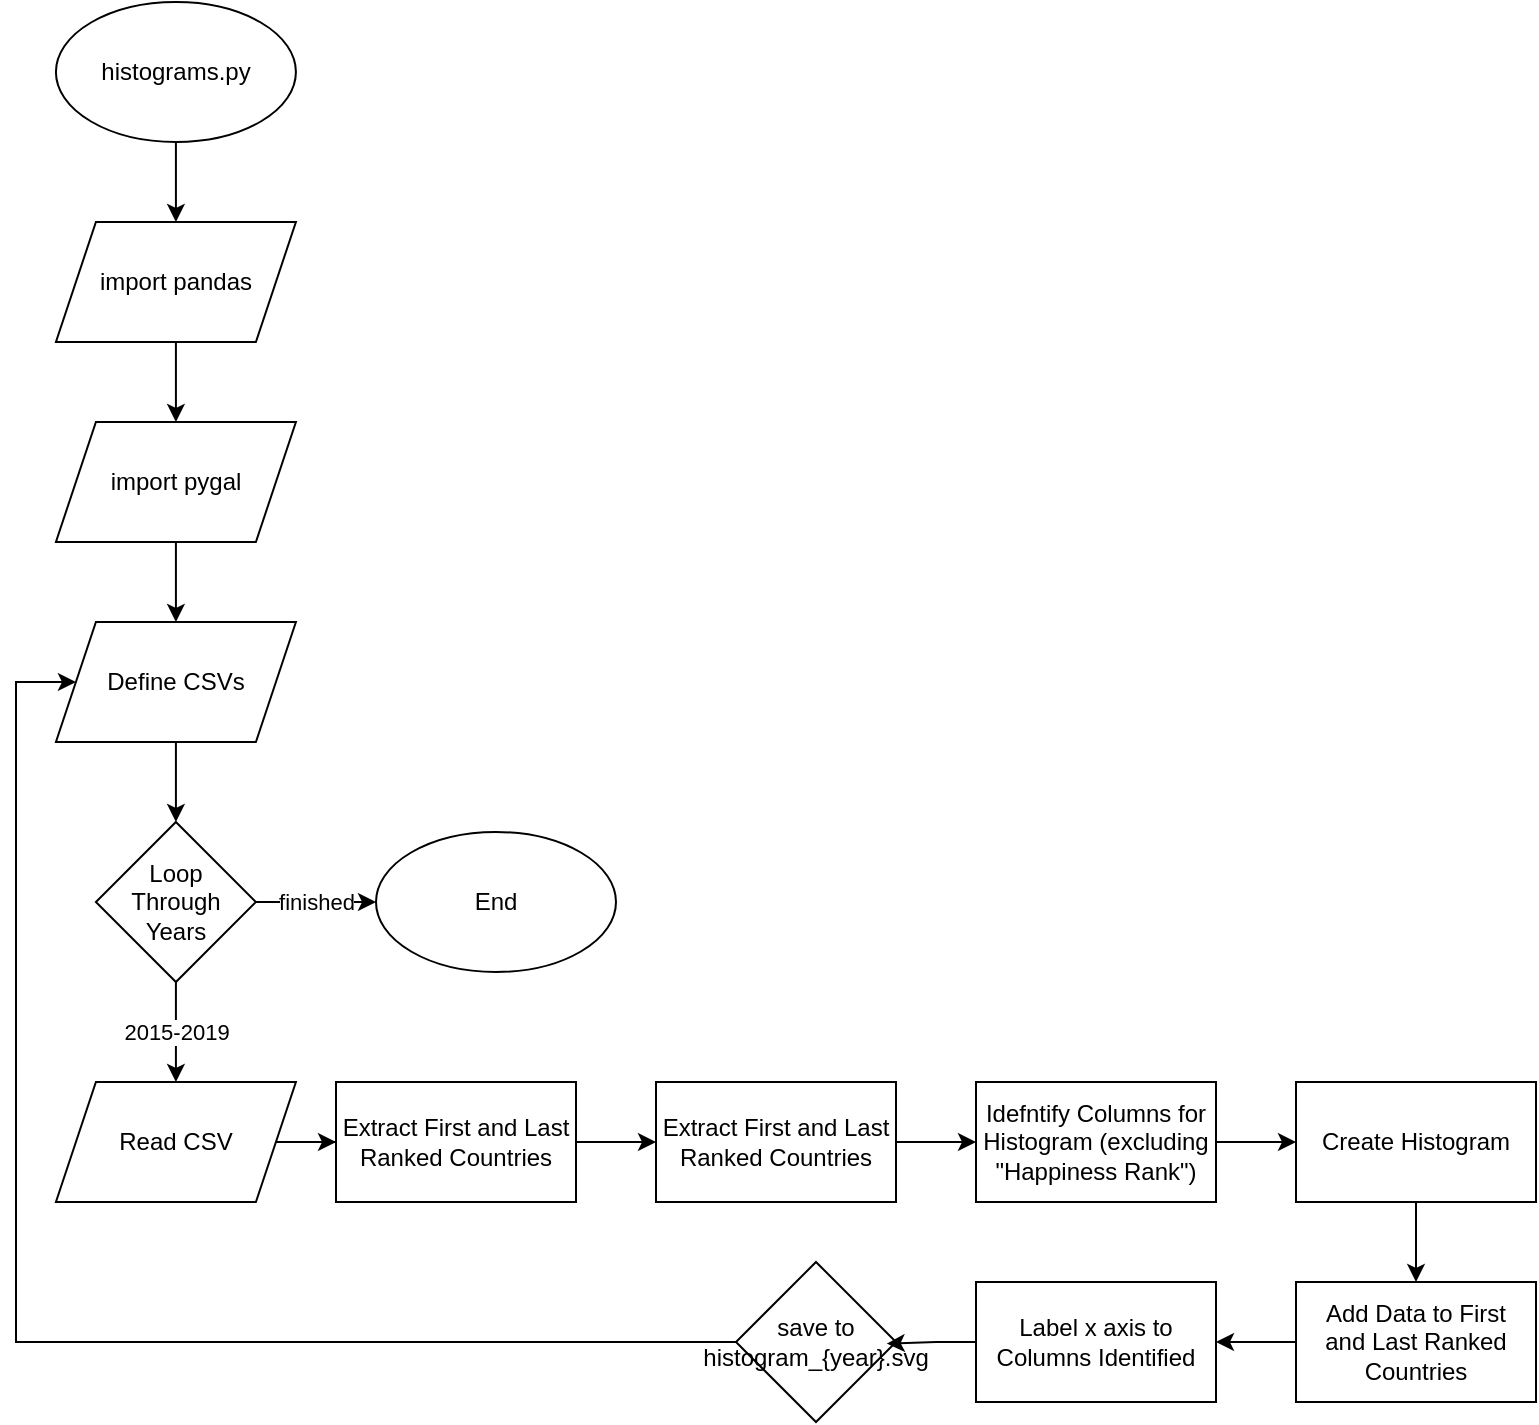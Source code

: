 <mxfile version="26.1.0">
  <diagram id="C5RBs43oDa-KdzZeNtuy" name="Page-1">
    <mxGraphModel grid="1" page="1" gridSize="10" guides="1" tooltips="1" connect="1" arrows="1" fold="1" pageScale="1" pageWidth="827" pageHeight="1169" math="0" shadow="0">
      <root>
        <mxCell id="WIyWlLk6GJQsqaUBKTNV-0" />
        <mxCell id="WIyWlLk6GJQsqaUBKTNV-1" parent="WIyWlLk6GJQsqaUBKTNV-0" />
        <mxCell id="iXmqzpFQKqinNQqxrl1--34" style="edgeStyle=orthogonalEdgeStyle;rounded=0;orthogonalLoop=1;jettySize=auto;html=1;" edge="1" parent="WIyWlLk6GJQsqaUBKTNV-1" source="iXmqzpFQKqinNQqxrl1--1" target="iXmqzpFQKqinNQqxrl1--32">
          <mxGeometry relative="1" as="geometry" />
        </mxCell>
        <mxCell id="iXmqzpFQKqinNQqxrl1--1" value="&lt;p&gt;histograms.py&lt;/p&gt;" style="ellipse;whiteSpace=wrap;html=1;" vertex="1" parent="WIyWlLk6GJQsqaUBKTNV-1">
          <mxGeometry x="39.96" y="10" width="120" height="70" as="geometry" />
        </mxCell>
        <mxCell id="iXmqzpFQKqinNQqxrl1--26" style="edgeStyle=orthogonalEdgeStyle;rounded=0;orthogonalLoop=1;jettySize=auto;html=1;entryX=0.5;entryY=0;entryDx=0;entryDy=0;" edge="1" parent="WIyWlLk6GJQsqaUBKTNV-1" source="iXmqzpFQKqinNQqxrl1--2" target="iXmqzpFQKqinNQqxrl1--25">
          <mxGeometry relative="1" as="geometry" />
        </mxCell>
        <mxCell id="iXmqzpFQKqinNQqxrl1--2" value="import pygal" style="shape=parallelogram;perimeter=parallelogramPerimeter;whiteSpace=wrap;html=1;fixedSize=1;" vertex="1" parent="WIyWlLk6GJQsqaUBKTNV-1">
          <mxGeometry x="39.96" y="220" width="120" height="60" as="geometry" />
        </mxCell>
        <mxCell id="wzVWu2LCXRriYMG0dlIS-0" value="2015-2019" style="edgeStyle=orthogonalEdgeStyle;rounded=0;orthogonalLoop=1;jettySize=auto;html=1;entryX=0.5;entryY=0;entryDx=0;entryDy=0;" edge="1" parent="WIyWlLk6GJQsqaUBKTNV-1" source="iXmqzpFQKqinNQqxrl1--10" target="dp1R0ACXllTNSjMuJvRC-0">
          <mxGeometry relative="1" as="geometry">
            <mxPoint x="99.96" y="540" as="targetPoint" />
          </mxGeometry>
        </mxCell>
        <mxCell id="wzVWu2LCXRriYMG0dlIS-17" value="finished" style="edgeStyle=orthogonalEdgeStyle;rounded=0;orthogonalLoop=1;jettySize=auto;html=1;entryX=0;entryY=0.5;entryDx=0;entryDy=0;" edge="1" parent="WIyWlLk6GJQsqaUBKTNV-1" source="iXmqzpFQKqinNQqxrl1--10" target="wzVWu2LCXRriYMG0dlIS-16">
          <mxGeometry relative="1" as="geometry" />
        </mxCell>
        <mxCell id="iXmqzpFQKqinNQqxrl1--10" value="Loop&lt;div&gt;Through&lt;br&gt;Years&lt;/div&gt;" style="rhombus;whiteSpace=wrap;html=1;" vertex="1" parent="WIyWlLk6GJQsqaUBKTNV-1">
          <mxGeometry x="59.96" y="420" width="80" height="80" as="geometry" />
        </mxCell>
        <mxCell id="iXmqzpFQKqinNQqxrl1--30" style="edgeStyle=orthogonalEdgeStyle;rounded=0;orthogonalLoop=1;jettySize=auto;html=1;entryX=0.5;entryY=0;entryDx=0;entryDy=0;" edge="1" parent="WIyWlLk6GJQsqaUBKTNV-1" source="iXmqzpFQKqinNQqxrl1--25" target="iXmqzpFQKqinNQqxrl1--10">
          <mxGeometry relative="1" as="geometry" />
        </mxCell>
        <mxCell id="iXmqzpFQKqinNQqxrl1--25" value="Define CSVs" style="shape=parallelogram;perimeter=parallelogramPerimeter;whiteSpace=wrap;html=1;fixedSize=1;" vertex="1" parent="WIyWlLk6GJQsqaUBKTNV-1">
          <mxGeometry x="39.96" y="320" width="120" height="60" as="geometry" />
        </mxCell>
        <mxCell id="iXmqzpFQKqinNQqxrl1--33" style="edgeStyle=orthogonalEdgeStyle;rounded=0;orthogonalLoop=1;jettySize=auto;html=1;entryX=0.5;entryY=0;entryDx=0;entryDy=0;" edge="1" parent="WIyWlLk6GJQsqaUBKTNV-1" source="iXmqzpFQKqinNQqxrl1--32" target="iXmqzpFQKqinNQqxrl1--2">
          <mxGeometry relative="1" as="geometry" />
        </mxCell>
        <mxCell id="iXmqzpFQKqinNQqxrl1--32" value="&lt;font face=&quot;Helvetica&quot;&gt;import pandas&lt;/font&gt;" style="shape=parallelogram;perimeter=parallelogramPerimeter;whiteSpace=wrap;html=1;fixedSize=1;" vertex="1" parent="WIyWlLk6GJQsqaUBKTNV-1">
          <mxGeometry x="39.96" y="120" width="120" height="60" as="geometry" />
        </mxCell>
        <mxCell id="wzVWu2LCXRriYMG0dlIS-4" style="edgeStyle=orthogonalEdgeStyle;rounded=0;orthogonalLoop=1;jettySize=auto;html=1;" edge="1" parent="WIyWlLk6GJQsqaUBKTNV-1" source="iXmqzpFQKqinNQqxrl1--83" target="wzVWu2LCXRriYMG0dlIS-3">
          <mxGeometry relative="1" as="geometry" />
        </mxCell>
        <mxCell id="iXmqzpFQKqinNQqxrl1--83" value="Extract First and Last&lt;div&gt;Ranked&amp;nbsp;&lt;span style=&quot;color: rgba(0, 0, 0, 0); font-family: monospace; font-size: 0px; text-align: start; text-wrap-mode: nowrap; background-color: transparent;&quot;&gt;%3CmxGraphModel%3E%3Croot%3E%3CmxCell%20id%3D%220%22%2F%3E%3CmxCell%20id%3D%221%22%20parent%3D%220%22%2F%3E%3CmxCell%20id%3D%222%22%20value%3D%22Loop%26lt%3Bdiv%26gt%3Buntil%202019%26lt%3B%2Fdiv%26gt%3B%22%20style%3D%22rhombus%3BwhiteSpace%3Dwrap%3Bhtml%3D1%3B%22%20vertex%3D%221%22%20parent%3D%221%22%3E%3CmxGeometry%20x%3D%22360%22%20y%3D%22400%22%20width%3D%2280%22%20height%3D%2280%22%20as%3D%22geometry%22%2F%3E%3C%2FmxCell%3E%3C%2Froot%3E%3C%2FmxGraphModel%3E&lt;/span&gt;&lt;span style=&quot;background-color: transparent; color: light-dark(rgb(0, 0, 0), rgb(255, 255, 255));&quot;&gt;Countries&lt;/span&gt;&lt;/div&gt;" style="rounded=0;whiteSpace=wrap;html=1;" vertex="1" parent="WIyWlLk6GJQsqaUBKTNV-1">
          <mxGeometry x="180" y="550" width="120" height="60" as="geometry" />
        </mxCell>
        <mxCell id="wzVWu2LCXRriYMG0dlIS-6" style="edgeStyle=orthogonalEdgeStyle;rounded=0;orthogonalLoop=1;jettySize=auto;html=1;" edge="1" parent="WIyWlLk6GJQsqaUBKTNV-1" source="wzVWu2LCXRriYMG0dlIS-3" target="wzVWu2LCXRriYMG0dlIS-5">
          <mxGeometry relative="1" as="geometry" />
        </mxCell>
        <mxCell id="wzVWu2LCXRriYMG0dlIS-3" value="Extract First and Last&lt;div&gt;Ranked&amp;nbsp;&lt;span style=&quot;color: rgba(0, 0, 0, 0); font-family: monospace; font-size: 0px; text-align: start; text-wrap-mode: nowrap; background-color: transparent;&quot;&gt;%3CmxGraphModel%3E%3Croot%3E%3CmxCell%20id%3D%220%22%2F%3E%3CmxCell%20id%3D%221%22%20parent%3D%220%22%2F%3E%3CmxCell%20id%3D%222%22%20value%3D%22Loop%26lt%3Bdiv%26gt%3Buntil%202019%26lt%3B%2Fdiv%26gt%3B%22%20style%3D%22rhombus%3BwhiteSpace%3Dwrap%3Bhtml%3D1%3B%22%20vertex%3D%221%22%20parent%3D%221%22%3E%3CmxGeometry%20x%3D%22360%22%20y%3D%22400%22%20width%3D%2280%22%20height%3D%2280%22%20as%3D%22geometry%22%2F%3E%3C%2FmxCell%3E%3C%2Froot%3E%3C%2FmxGraphModel%3E&lt;/span&gt;&lt;span style=&quot;background-color: transparent; color: light-dark(rgb(0, 0, 0), rgb(255, 255, 255));&quot;&gt;Countries&lt;/span&gt;&lt;/div&gt;" style="rounded=0;whiteSpace=wrap;html=1;" vertex="1" parent="WIyWlLk6GJQsqaUBKTNV-1">
          <mxGeometry x="340" y="550" width="120" height="60" as="geometry" />
        </mxCell>
        <mxCell id="wzVWu2LCXRriYMG0dlIS-18" style="edgeStyle=orthogonalEdgeStyle;rounded=0;orthogonalLoop=1;jettySize=auto;html=1;entryX=0;entryY=0.5;entryDx=0;entryDy=0;" edge="1" parent="WIyWlLk6GJQsqaUBKTNV-1" source="wzVWu2LCXRriYMG0dlIS-5" target="wzVWu2LCXRriYMG0dlIS-7">
          <mxGeometry relative="1" as="geometry" />
        </mxCell>
        <mxCell id="wzVWu2LCXRriYMG0dlIS-5" value="Idefntify Columns for&lt;div&gt;Histogram&amp;nbsp;&lt;span style=&quot;background-color: transparent; color: light-dark(rgb(0, 0, 0), rgb(255, 255, 255));&quot;&gt;(excluding &quot;Happiness Rank&quot;)&lt;/span&gt;&lt;/div&gt;" style="rounded=0;whiteSpace=wrap;html=1;" vertex="1" parent="WIyWlLk6GJQsqaUBKTNV-1">
          <mxGeometry x="500" y="550" width="120" height="60" as="geometry" />
        </mxCell>
        <mxCell id="wzVWu2LCXRriYMG0dlIS-10" style="edgeStyle=orthogonalEdgeStyle;rounded=0;orthogonalLoop=1;jettySize=auto;html=1;" edge="1" parent="WIyWlLk6GJQsqaUBKTNV-1" source="wzVWu2LCXRriYMG0dlIS-7" target="wzVWu2LCXRriYMG0dlIS-9">
          <mxGeometry relative="1" as="geometry" />
        </mxCell>
        <mxCell id="wzVWu2LCXRriYMG0dlIS-7" value="Create Histogram" style="rounded=0;whiteSpace=wrap;html=1;" vertex="1" parent="WIyWlLk6GJQsqaUBKTNV-1">
          <mxGeometry x="660" y="550" width="120" height="60" as="geometry" />
        </mxCell>
        <mxCell id="wzVWu2LCXRriYMG0dlIS-12" style="edgeStyle=orthogonalEdgeStyle;rounded=0;orthogonalLoop=1;jettySize=auto;html=1;" edge="1" parent="WIyWlLk6GJQsqaUBKTNV-1" source="wzVWu2LCXRriYMG0dlIS-9" target="wzVWu2LCXRriYMG0dlIS-11">
          <mxGeometry relative="1" as="geometry" />
        </mxCell>
        <mxCell id="wzVWu2LCXRriYMG0dlIS-9" value="Add Data to First&lt;div&gt;and Last Ranked&lt;/div&gt;&lt;div&gt;Countries&lt;/div&gt;" style="rounded=0;whiteSpace=wrap;html=1;" vertex="1" parent="WIyWlLk6GJQsqaUBKTNV-1">
          <mxGeometry x="660" y="650" width="120" height="60" as="geometry" />
        </mxCell>
        <mxCell id="wzVWu2LCXRriYMG0dlIS-11" value="Label x axis to&lt;div&gt;Columns Identified&lt;/div&gt;" style="rounded=0;whiteSpace=wrap;html=1;" vertex="1" parent="WIyWlLk6GJQsqaUBKTNV-1">
          <mxGeometry x="500" y="650" width="120" height="60" as="geometry" />
        </mxCell>
        <mxCell id="wzVWu2LCXRriYMG0dlIS-20" style="edgeStyle=orthogonalEdgeStyle;rounded=0;orthogonalLoop=1;jettySize=auto;html=1;entryX=0;entryY=0.5;entryDx=0;entryDy=0;" edge="1" parent="WIyWlLk6GJQsqaUBKTNV-1" source="wzVWu2LCXRriYMG0dlIS-13" target="iXmqzpFQKqinNQqxrl1--25">
          <mxGeometry relative="1" as="geometry">
            <Array as="points">
              <mxPoint x="20" y="680" />
              <mxPoint x="20" y="350" />
            </Array>
          </mxGeometry>
        </mxCell>
        <mxCell id="wzVWu2LCXRriYMG0dlIS-13" value="save to&lt;div&gt;histogram_{year}.svg&lt;/div&gt;" style="rhombus;whiteSpace=wrap;html=1;" vertex="1" parent="WIyWlLk6GJQsqaUBKTNV-1">
          <mxGeometry x="380" y="640" width="80" height="80" as="geometry" />
        </mxCell>
        <mxCell id="wzVWu2LCXRriYMG0dlIS-16" value="&lt;p&gt;End&lt;/p&gt;" style="ellipse;whiteSpace=wrap;html=1;" vertex="1" parent="WIyWlLk6GJQsqaUBKTNV-1">
          <mxGeometry x="200" y="425" width="120" height="70" as="geometry" />
        </mxCell>
        <mxCell id="wzVWu2LCXRriYMG0dlIS-19" style="edgeStyle=orthogonalEdgeStyle;rounded=0;orthogonalLoop=1;jettySize=auto;html=1;entryX=0.942;entryY=0.51;entryDx=0;entryDy=0;entryPerimeter=0;" edge="1" parent="WIyWlLk6GJQsqaUBKTNV-1" source="wzVWu2LCXRriYMG0dlIS-11" target="wzVWu2LCXRriYMG0dlIS-13">
          <mxGeometry relative="1" as="geometry" />
        </mxCell>
        <mxCell id="dp1R0ACXllTNSjMuJvRC-1" style="edgeStyle=orthogonalEdgeStyle;rounded=0;orthogonalLoop=1;jettySize=auto;html=1;" edge="1" parent="WIyWlLk6GJQsqaUBKTNV-1" source="dp1R0ACXllTNSjMuJvRC-0" target="iXmqzpFQKqinNQqxrl1--83">
          <mxGeometry relative="1" as="geometry" />
        </mxCell>
        <mxCell id="dp1R0ACXllTNSjMuJvRC-0" value="Read CSV" style="shape=parallelogram;perimeter=parallelogramPerimeter;whiteSpace=wrap;html=1;fixedSize=1;" vertex="1" parent="WIyWlLk6GJQsqaUBKTNV-1">
          <mxGeometry x="39.96" y="550" width="120" height="60" as="geometry" />
        </mxCell>
      </root>
    </mxGraphModel>
  </diagram>
</mxfile>
